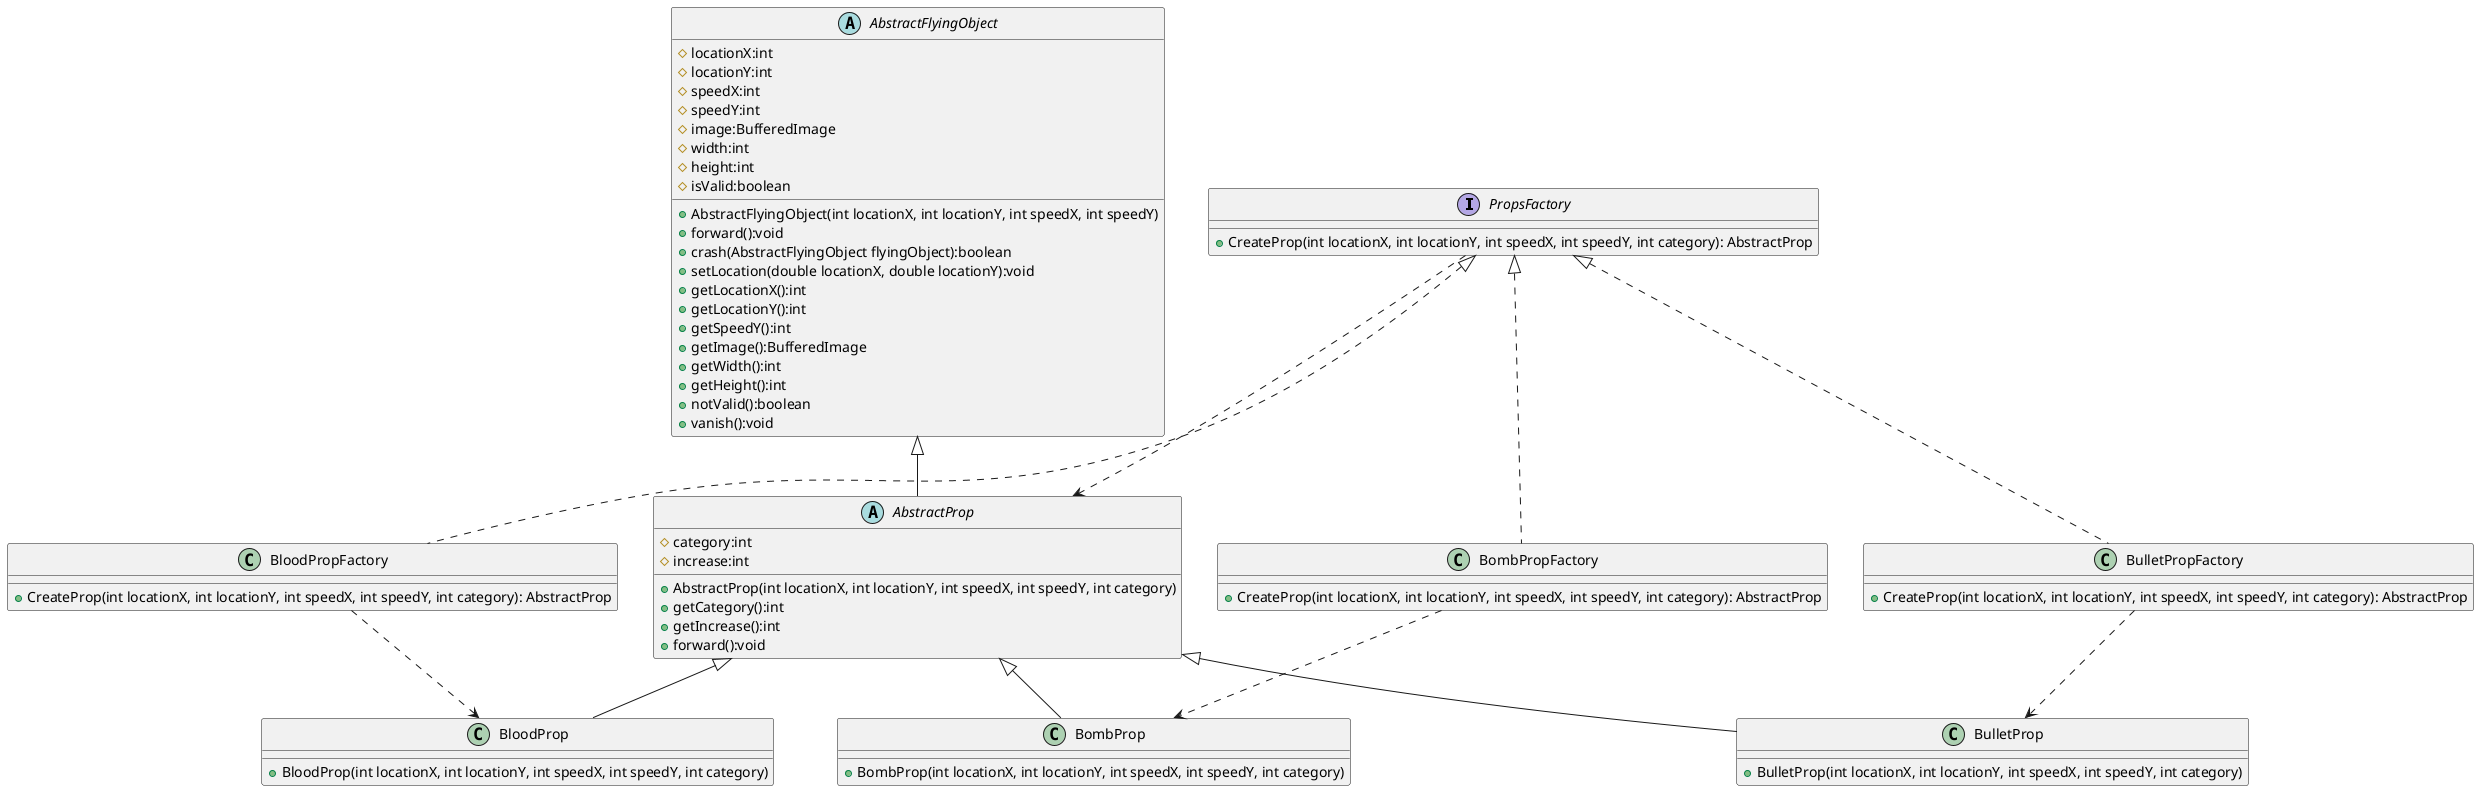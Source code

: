 @startuml


interface PropsFactory
{
    + CreateProp(int locationX, int locationY, int speedX, int speedY, int category): AbstractProp
}

class BloodPropFactory
{
    + CreateProp(int locationX, int locationY, int speedX, int speedY, int category): AbstractProp
}

class BombPropFactory
{
    + CreateProp(int locationX, int locationY, int speedX, int speedY, int category): AbstractProp
}

class BulletPropFactory
{
    + CreateProp(int locationX, int locationY, int speedX, int speedY, int category): AbstractProp
}

PropsFactory <|.. BloodPropFactory
PropsFactory <|.. BombPropFactory
PropsFactory <|.. BulletPropFactory

PropsFactory ..> AbstractProp
BloodPropFactory ..> BloodProp
BombPropFactory ..> BombProp
BulletPropFactory ..> BulletProp


abstract class AbstractFlyingObject
{
    # locationX:int
    # locationY:int
    # speedX:int
    # speedY:int
    # image:BufferedImage
    # width:int
    # height:int
    # isValid:boolean

    + AbstractFlyingObject(int locationX, int locationY, int speedX, int speedY)
    + forward():void
    + crash(AbstractFlyingObject flyingObject):boolean
    + setLocation(double locationX, double locationY):void
    + getLocationX():int
    + getLocationY():int
    + getSpeedY():int
    + getImage():BufferedImage
    + getWidth():int
    + getHeight():int
    + notValid():boolean
    + vanish():void
}


abstract class AbstractProp{
    # category:int
    # increase:int
    + AbstractProp(int locationX, int locationY, int speedX, int speedY, int category)
    + getCategory():int
    + getIncrease():int
    + forward():void
}

class BloodProp{
    + BloodProp(int locationX, int locationY, int speedX, int speedY, int category)
}

class BombProp{
    + BombProp(int locationX, int locationY, int speedX, int speedY, int category)
}

class BulletProp{
    + BulletProp(int locationX, int locationY, int speedX, int speedY, int category)
}

AbstractProp <|-- BloodProp
AbstractProp <|-- BombProp
AbstractProp <|-- BulletProp

AbstractFlyingObject <|-- AbstractProp

@enduml